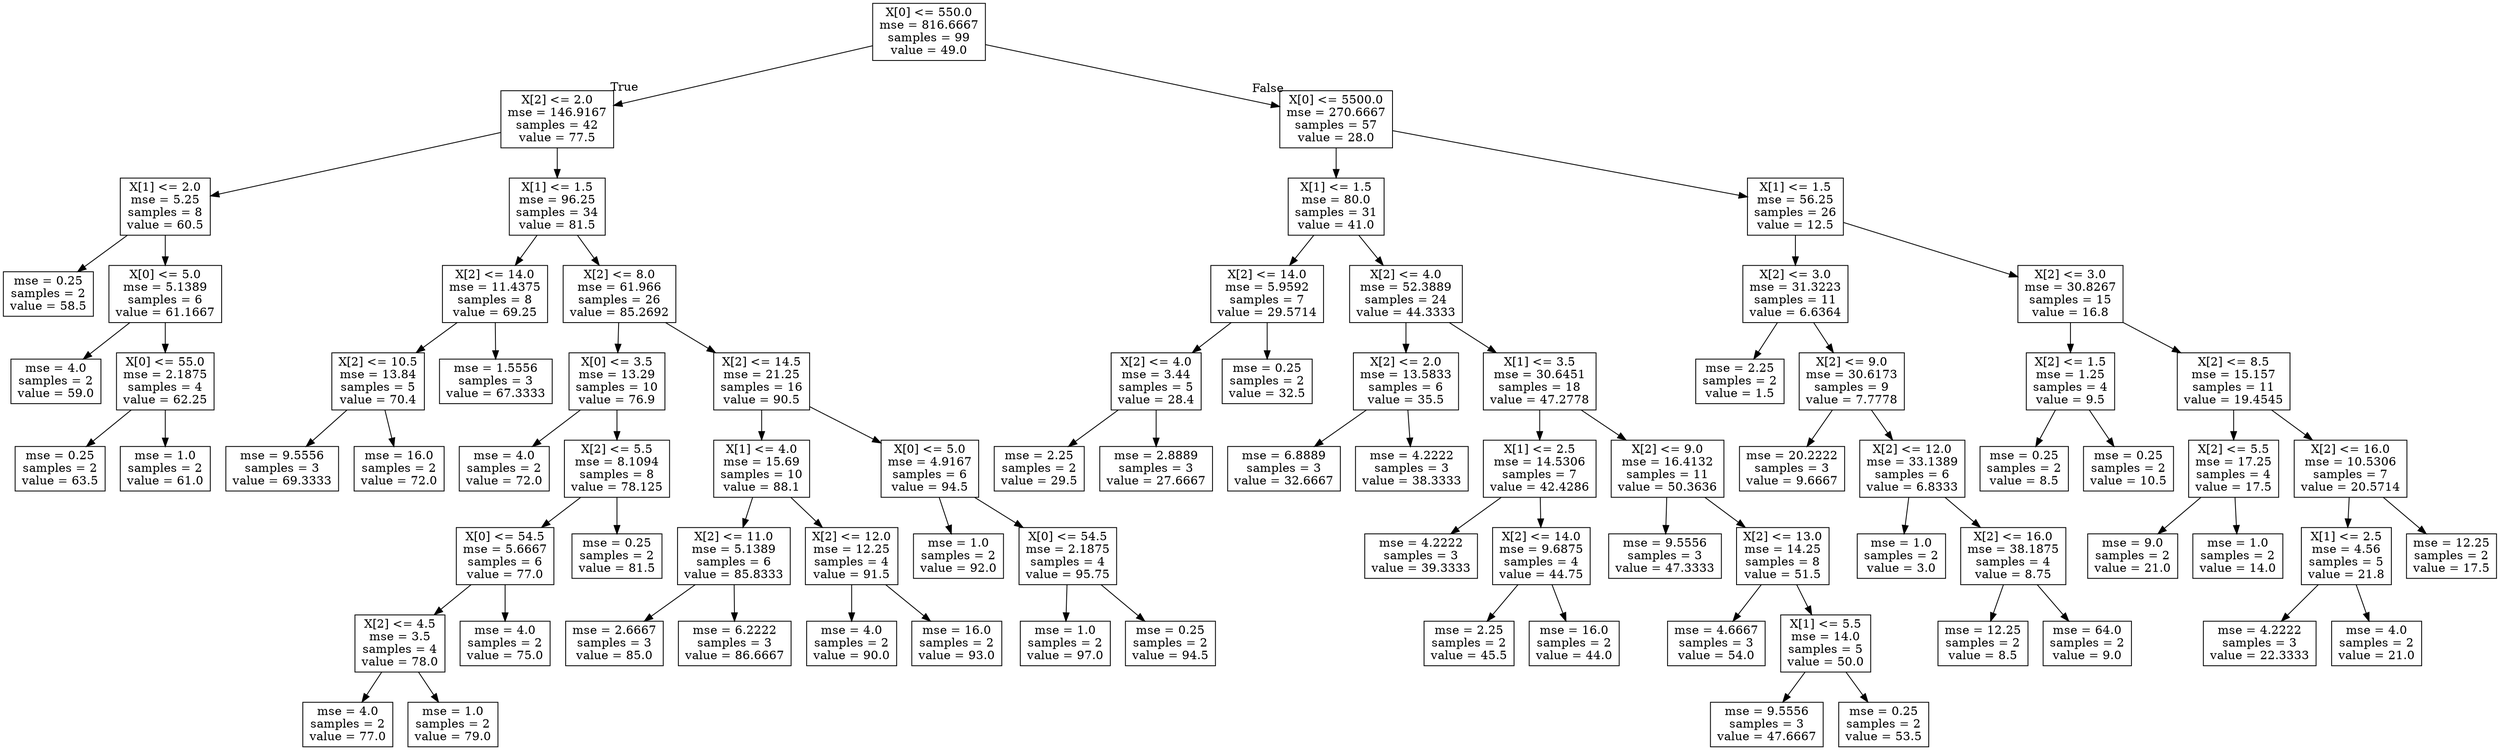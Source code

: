 digraph Tree {
node [shape=box] ;
0 [label="X[0] <= 550.0\nmse = 816.6667\nsamples = 99\nvalue = 49.0"] ;
1 [label="X[2] <= 2.0\nmse = 146.9167\nsamples = 42\nvalue = 77.5"] ;
0 -> 1 [labeldistance=2.5, labelangle=45, headlabel="True"] ;
2 [label="X[1] <= 2.0\nmse = 5.25\nsamples = 8\nvalue = 60.5"] ;
1 -> 2 ;
3 [label="mse = 0.25\nsamples = 2\nvalue = 58.5"] ;
2 -> 3 ;
4 [label="X[0] <= 5.0\nmse = 5.1389\nsamples = 6\nvalue = 61.1667"] ;
2 -> 4 ;
5 [label="mse = 4.0\nsamples = 2\nvalue = 59.0"] ;
4 -> 5 ;
6 [label="X[0] <= 55.0\nmse = 2.1875\nsamples = 4\nvalue = 62.25"] ;
4 -> 6 ;
7 [label="mse = 0.25\nsamples = 2\nvalue = 63.5"] ;
6 -> 7 ;
8 [label="mse = 1.0\nsamples = 2\nvalue = 61.0"] ;
6 -> 8 ;
9 [label="X[1] <= 1.5\nmse = 96.25\nsamples = 34\nvalue = 81.5"] ;
1 -> 9 ;
10 [label="X[2] <= 14.0\nmse = 11.4375\nsamples = 8\nvalue = 69.25"] ;
9 -> 10 ;
11 [label="X[2] <= 10.5\nmse = 13.84\nsamples = 5\nvalue = 70.4"] ;
10 -> 11 ;
12 [label="mse = 9.5556\nsamples = 3\nvalue = 69.3333"] ;
11 -> 12 ;
13 [label="mse = 16.0\nsamples = 2\nvalue = 72.0"] ;
11 -> 13 ;
14 [label="mse = 1.5556\nsamples = 3\nvalue = 67.3333"] ;
10 -> 14 ;
15 [label="X[2] <= 8.0\nmse = 61.966\nsamples = 26\nvalue = 85.2692"] ;
9 -> 15 ;
16 [label="X[0] <= 3.5\nmse = 13.29\nsamples = 10\nvalue = 76.9"] ;
15 -> 16 ;
17 [label="mse = 4.0\nsamples = 2\nvalue = 72.0"] ;
16 -> 17 ;
18 [label="X[2] <= 5.5\nmse = 8.1094\nsamples = 8\nvalue = 78.125"] ;
16 -> 18 ;
19 [label="X[0] <= 54.5\nmse = 5.6667\nsamples = 6\nvalue = 77.0"] ;
18 -> 19 ;
20 [label="X[2] <= 4.5\nmse = 3.5\nsamples = 4\nvalue = 78.0"] ;
19 -> 20 ;
21 [label="mse = 4.0\nsamples = 2\nvalue = 77.0"] ;
20 -> 21 ;
22 [label="mse = 1.0\nsamples = 2\nvalue = 79.0"] ;
20 -> 22 ;
23 [label="mse = 4.0\nsamples = 2\nvalue = 75.0"] ;
19 -> 23 ;
24 [label="mse = 0.25\nsamples = 2\nvalue = 81.5"] ;
18 -> 24 ;
25 [label="X[2] <= 14.5\nmse = 21.25\nsamples = 16\nvalue = 90.5"] ;
15 -> 25 ;
26 [label="X[1] <= 4.0\nmse = 15.69\nsamples = 10\nvalue = 88.1"] ;
25 -> 26 ;
27 [label="X[2] <= 11.0\nmse = 5.1389\nsamples = 6\nvalue = 85.8333"] ;
26 -> 27 ;
28 [label="mse = 2.6667\nsamples = 3\nvalue = 85.0"] ;
27 -> 28 ;
29 [label="mse = 6.2222\nsamples = 3\nvalue = 86.6667"] ;
27 -> 29 ;
30 [label="X[2] <= 12.0\nmse = 12.25\nsamples = 4\nvalue = 91.5"] ;
26 -> 30 ;
31 [label="mse = 4.0\nsamples = 2\nvalue = 90.0"] ;
30 -> 31 ;
32 [label="mse = 16.0\nsamples = 2\nvalue = 93.0"] ;
30 -> 32 ;
33 [label="X[0] <= 5.0\nmse = 4.9167\nsamples = 6\nvalue = 94.5"] ;
25 -> 33 ;
34 [label="mse = 1.0\nsamples = 2\nvalue = 92.0"] ;
33 -> 34 ;
35 [label="X[0] <= 54.5\nmse = 2.1875\nsamples = 4\nvalue = 95.75"] ;
33 -> 35 ;
36 [label="mse = 1.0\nsamples = 2\nvalue = 97.0"] ;
35 -> 36 ;
37 [label="mse = 0.25\nsamples = 2\nvalue = 94.5"] ;
35 -> 37 ;
38 [label="X[0] <= 5500.0\nmse = 270.6667\nsamples = 57\nvalue = 28.0"] ;
0 -> 38 [labeldistance=2.5, labelangle=-45, headlabel="False"] ;
39 [label="X[1] <= 1.5\nmse = 80.0\nsamples = 31\nvalue = 41.0"] ;
38 -> 39 ;
40 [label="X[2] <= 14.0\nmse = 5.9592\nsamples = 7\nvalue = 29.5714"] ;
39 -> 40 ;
41 [label="X[2] <= 4.0\nmse = 3.44\nsamples = 5\nvalue = 28.4"] ;
40 -> 41 ;
42 [label="mse = 2.25\nsamples = 2\nvalue = 29.5"] ;
41 -> 42 ;
43 [label="mse = 2.8889\nsamples = 3\nvalue = 27.6667"] ;
41 -> 43 ;
44 [label="mse = 0.25\nsamples = 2\nvalue = 32.5"] ;
40 -> 44 ;
45 [label="X[2] <= 4.0\nmse = 52.3889\nsamples = 24\nvalue = 44.3333"] ;
39 -> 45 ;
46 [label="X[2] <= 2.0\nmse = 13.5833\nsamples = 6\nvalue = 35.5"] ;
45 -> 46 ;
47 [label="mse = 6.8889\nsamples = 3\nvalue = 32.6667"] ;
46 -> 47 ;
48 [label="mse = 4.2222\nsamples = 3\nvalue = 38.3333"] ;
46 -> 48 ;
49 [label="X[1] <= 3.5\nmse = 30.6451\nsamples = 18\nvalue = 47.2778"] ;
45 -> 49 ;
50 [label="X[1] <= 2.5\nmse = 14.5306\nsamples = 7\nvalue = 42.4286"] ;
49 -> 50 ;
51 [label="mse = 4.2222\nsamples = 3\nvalue = 39.3333"] ;
50 -> 51 ;
52 [label="X[2] <= 14.0\nmse = 9.6875\nsamples = 4\nvalue = 44.75"] ;
50 -> 52 ;
53 [label="mse = 2.25\nsamples = 2\nvalue = 45.5"] ;
52 -> 53 ;
54 [label="mse = 16.0\nsamples = 2\nvalue = 44.0"] ;
52 -> 54 ;
55 [label="X[2] <= 9.0\nmse = 16.4132\nsamples = 11\nvalue = 50.3636"] ;
49 -> 55 ;
56 [label="mse = 9.5556\nsamples = 3\nvalue = 47.3333"] ;
55 -> 56 ;
57 [label="X[2] <= 13.0\nmse = 14.25\nsamples = 8\nvalue = 51.5"] ;
55 -> 57 ;
58 [label="mse = 4.6667\nsamples = 3\nvalue = 54.0"] ;
57 -> 58 ;
59 [label="X[1] <= 5.5\nmse = 14.0\nsamples = 5\nvalue = 50.0"] ;
57 -> 59 ;
60 [label="mse = 9.5556\nsamples = 3\nvalue = 47.6667"] ;
59 -> 60 ;
61 [label="mse = 0.25\nsamples = 2\nvalue = 53.5"] ;
59 -> 61 ;
62 [label="X[1] <= 1.5\nmse = 56.25\nsamples = 26\nvalue = 12.5"] ;
38 -> 62 ;
63 [label="X[2] <= 3.0\nmse = 31.3223\nsamples = 11\nvalue = 6.6364"] ;
62 -> 63 ;
64 [label="mse = 2.25\nsamples = 2\nvalue = 1.5"] ;
63 -> 64 ;
65 [label="X[2] <= 9.0\nmse = 30.6173\nsamples = 9\nvalue = 7.7778"] ;
63 -> 65 ;
66 [label="mse = 20.2222\nsamples = 3\nvalue = 9.6667"] ;
65 -> 66 ;
67 [label="X[2] <= 12.0\nmse = 33.1389\nsamples = 6\nvalue = 6.8333"] ;
65 -> 67 ;
68 [label="mse = 1.0\nsamples = 2\nvalue = 3.0"] ;
67 -> 68 ;
69 [label="X[2] <= 16.0\nmse = 38.1875\nsamples = 4\nvalue = 8.75"] ;
67 -> 69 ;
70 [label="mse = 12.25\nsamples = 2\nvalue = 8.5"] ;
69 -> 70 ;
71 [label="mse = 64.0\nsamples = 2\nvalue = 9.0"] ;
69 -> 71 ;
72 [label="X[2] <= 3.0\nmse = 30.8267\nsamples = 15\nvalue = 16.8"] ;
62 -> 72 ;
73 [label="X[2] <= 1.5\nmse = 1.25\nsamples = 4\nvalue = 9.5"] ;
72 -> 73 ;
74 [label="mse = 0.25\nsamples = 2\nvalue = 8.5"] ;
73 -> 74 ;
75 [label="mse = 0.25\nsamples = 2\nvalue = 10.5"] ;
73 -> 75 ;
76 [label="X[2] <= 8.5\nmse = 15.157\nsamples = 11\nvalue = 19.4545"] ;
72 -> 76 ;
77 [label="X[2] <= 5.5\nmse = 17.25\nsamples = 4\nvalue = 17.5"] ;
76 -> 77 ;
78 [label="mse = 9.0\nsamples = 2\nvalue = 21.0"] ;
77 -> 78 ;
79 [label="mse = 1.0\nsamples = 2\nvalue = 14.0"] ;
77 -> 79 ;
80 [label="X[2] <= 16.0\nmse = 10.5306\nsamples = 7\nvalue = 20.5714"] ;
76 -> 80 ;
81 [label="X[1] <= 2.5\nmse = 4.56\nsamples = 5\nvalue = 21.8"] ;
80 -> 81 ;
82 [label="mse = 4.2222\nsamples = 3\nvalue = 22.3333"] ;
81 -> 82 ;
83 [label="mse = 4.0\nsamples = 2\nvalue = 21.0"] ;
81 -> 83 ;
84 [label="mse = 12.25\nsamples = 2\nvalue = 17.5"] ;
80 -> 84 ;
}